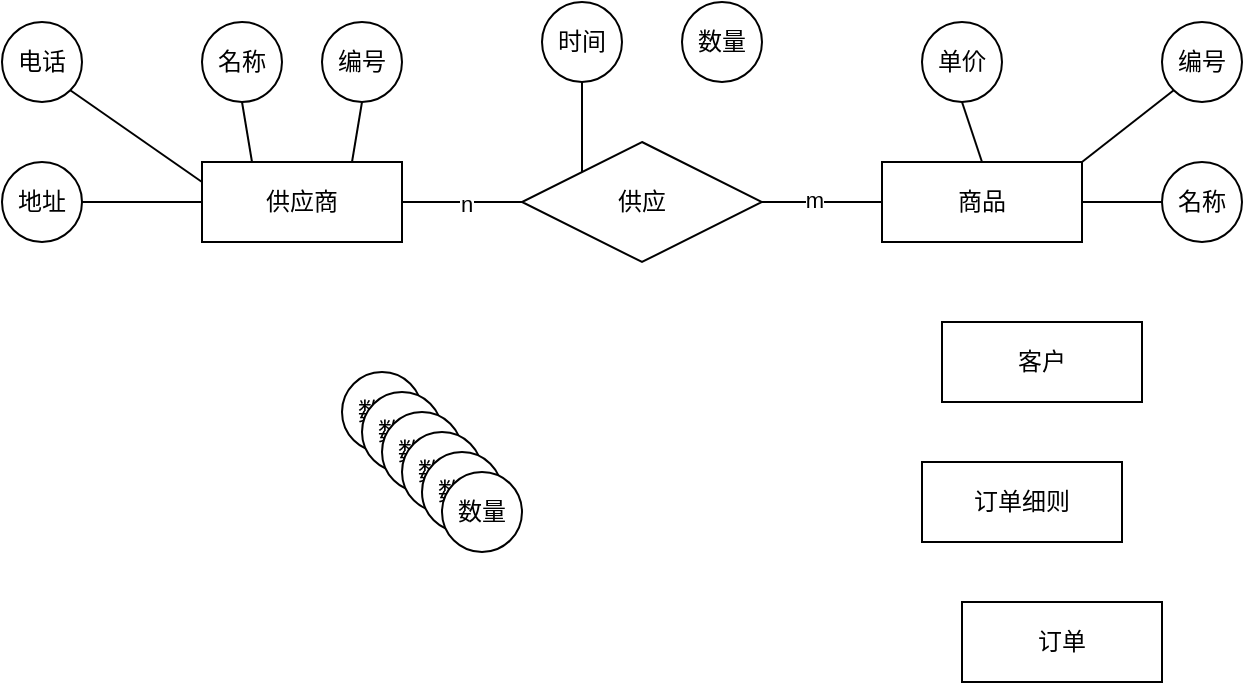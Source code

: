 <mxfile version="21.7.4" type="github">
  <diagram name="Page-1" id="e56a1550-8fbb-45ad-956c-1786394a9013">
    <mxGraphModel dx="1420" dy="0" grid="1" gridSize="10" guides="1" tooltips="1" connect="1" arrows="1" fold="1" page="1" pageScale="1" pageWidth="1100" pageHeight="850" background="none" math="0" shadow="0">
      <root>
        <mxCell id="0" />
        <mxCell id="1" parent="0" />
        <mxCell id="G2uAnkd9o9rANrzZQ9Fx-1" value="商品" style="whiteSpace=wrap;html=1;align=center;fillColor=default;" vertex="1" parent="1">
          <mxGeometry x="580" y="320" width="100" height="40" as="geometry" />
        </mxCell>
        <mxCell id="G2uAnkd9o9rANrzZQ9Fx-2" value="供应商" style="whiteSpace=wrap;html=1;align=center;fillColor=default;" vertex="1" parent="1">
          <mxGeometry x="240" y="320" width="100" height="40" as="geometry" />
        </mxCell>
        <mxCell id="G2uAnkd9o9rANrzZQ9Fx-3" value="客户" style="whiteSpace=wrap;html=1;align=center;fillColor=default;" vertex="1" parent="1">
          <mxGeometry x="610" y="400" width="100" height="40" as="geometry" />
        </mxCell>
        <mxCell id="G2uAnkd9o9rANrzZQ9Fx-4" value="订单" style="whiteSpace=wrap;html=1;align=center;fillColor=default;" vertex="1" parent="1">
          <mxGeometry x="620" y="540" width="100" height="40" as="geometry" />
        </mxCell>
        <mxCell id="G2uAnkd9o9rANrzZQ9Fx-5" value="订单细则" style="whiteSpace=wrap;html=1;align=center;fillColor=default;" vertex="1" parent="1">
          <mxGeometry x="600" y="470" width="100" height="40" as="geometry" />
        </mxCell>
        <mxCell id="G2uAnkd9o9rANrzZQ9Fx-7" value="编号" style="ellipse;whiteSpace=wrap;html=1;align=center;" vertex="1" parent="1">
          <mxGeometry x="300" y="250" width="40" height="40" as="geometry" />
        </mxCell>
        <mxCell id="G2uAnkd9o9rANrzZQ9Fx-9" value="名称" style="ellipse;whiteSpace=wrap;html=1;align=center;" vertex="1" parent="1">
          <mxGeometry x="240" y="250" width="40" height="40" as="geometry" />
        </mxCell>
        <mxCell id="G2uAnkd9o9rANrzZQ9Fx-13" value="数量" style="ellipse;whiteSpace=wrap;html=1;align=center;" vertex="1" parent="1">
          <mxGeometry x="310" y="425" width="40" height="40" as="geometry" />
        </mxCell>
        <mxCell id="G2uAnkd9o9rANrzZQ9Fx-14" value="单价" style="ellipse;whiteSpace=wrap;html=1;align=center;" vertex="1" parent="1">
          <mxGeometry x="600" y="250" width="40" height="40" as="geometry" />
        </mxCell>
        <mxCell id="G2uAnkd9o9rANrzZQ9Fx-15" value="电话" style="ellipse;whiteSpace=wrap;html=1;align=center;" vertex="1" parent="1">
          <mxGeometry x="140" y="250" width="40" height="40" as="geometry" />
        </mxCell>
        <mxCell id="G2uAnkd9o9rANrzZQ9Fx-16" value="地址" style="ellipse;whiteSpace=wrap;html=1;align=center;" vertex="1" parent="1">
          <mxGeometry x="140" y="320" width="40" height="40" as="geometry" />
        </mxCell>
        <mxCell id="G2uAnkd9o9rANrzZQ9Fx-17" value="编号" style="ellipse;whiteSpace=wrap;html=1;align=center;" vertex="1" parent="1">
          <mxGeometry x="720" y="250" width="40" height="40" as="geometry" />
        </mxCell>
        <mxCell id="G2uAnkd9o9rANrzZQ9Fx-18" value="名称" style="ellipse;whiteSpace=wrap;html=1;align=center;" vertex="1" parent="1">
          <mxGeometry x="720" y="320" width="40" height="40" as="geometry" />
        </mxCell>
        <mxCell id="G2uAnkd9o9rANrzZQ9Fx-22" value="" style="endArrow=none;html=1;rounded=0;exitX=1;exitY=0.5;exitDx=0;exitDy=0;entryX=0;entryY=0.5;entryDx=0;entryDy=0;" edge="1" parent="1" source="G2uAnkd9o9rANrzZQ9Fx-2" target="G2uAnkd9o9rANrzZQ9Fx-23">
          <mxGeometry relative="1" as="geometry">
            <mxPoint x="510" y="470" as="sourcePoint" />
            <mxPoint x="440" y="340" as="targetPoint" />
          </mxGeometry>
        </mxCell>
        <mxCell id="G2uAnkd9o9rANrzZQ9Fx-34" value="n" style="edgeLabel;html=1;align=center;verticalAlign=middle;resizable=0;points=[];" vertex="1" connectable="0" parent="G2uAnkd9o9rANrzZQ9Fx-22">
          <mxGeometry x="0.081" y="-1" relative="1" as="geometry">
            <mxPoint x="-1" as="offset" />
          </mxGeometry>
        </mxCell>
        <mxCell id="G2uAnkd9o9rANrzZQ9Fx-23" value="供应" style="shape=rhombus;perimeter=rhombusPerimeter;whiteSpace=wrap;html=1;align=center;" vertex="1" parent="1">
          <mxGeometry x="400" y="310" width="120" height="60" as="geometry" />
        </mxCell>
        <mxCell id="G2uAnkd9o9rANrzZQ9Fx-24" value="" style="endArrow=none;html=1;rounded=0;exitX=1;exitY=0.5;exitDx=0;exitDy=0;entryX=0;entryY=0.5;entryDx=0;entryDy=0;" edge="1" parent="1" source="G2uAnkd9o9rANrzZQ9Fx-23" target="G2uAnkd9o9rANrzZQ9Fx-1">
          <mxGeometry relative="1" as="geometry">
            <mxPoint x="510" y="470" as="sourcePoint" />
            <mxPoint x="670" y="470" as="targetPoint" />
          </mxGeometry>
        </mxCell>
        <mxCell id="G2uAnkd9o9rANrzZQ9Fx-35" value="m" style="edgeLabel;html=1;align=center;verticalAlign=middle;resizable=0;points=[];" vertex="1" connectable="0" parent="G2uAnkd9o9rANrzZQ9Fx-24">
          <mxGeometry x="-0.115" y="1" relative="1" as="geometry">
            <mxPoint x="-1" as="offset" />
          </mxGeometry>
        </mxCell>
        <mxCell id="G2uAnkd9o9rANrzZQ9Fx-25" value="" style="endArrow=none;html=1;rounded=0;exitX=0.5;exitY=1;exitDx=0;exitDy=0;entryX=0.5;entryY=0;entryDx=0;entryDy=0;" edge="1" parent="1" source="G2uAnkd9o9rANrzZQ9Fx-14" target="G2uAnkd9o9rANrzZQ9Fx-1">
          <mxGeometry relative="1" as="geometry">
            <mxPoint x="530" y="350" as="sourcePoint" />
            <mxPoint x="590" y="350" as="targetPoint" />
          </mxGeometry>
        </mxCell>
        <mxCell id="G2uAnkd9o9rANrzZQ9Fx-26" value="" style="endArrow=none;html=1;rounded=0;exitX=0.5;exitY=1;exitDx=0;exitDy=0;entryX=0.75;entryY=0;entryDx=0;entryDy=0;" edge="1" parent="1" source="G2uAnkd9o9rANrzZQ9Fx-7" target="G2uAnkd9o9rANrzZQ9Fx-2">
          <mxGeometry relative="1" as="geometry">
            <mxPoint x="540" y="360" as="sourcePoint" />
            <mxPoint x="600" y="360" as="targetPoint" />
          </mxGeometry>
        </mxCell>
        <mxCell id="G2uAnkd9o9rANrzZQ9Fx-27" value="" style="endArrow=none;html=1;rounded=0;exitX=0.5;exitY=1;exitDx=0;exitDy=0;entryX=0.25;entryY=0;entryDx=0;entryDy=0;" edge="1" parent="1" source="G2uAnkd9o9rANrzZQ9Fx-9" target="G2uAnkd9o9rANrzZQ9Fx-2">
          <mxGeometry relative="1" as="geometry">
            <mxPoint x="550" y="370" as="sourcePoint" />
            <mxPoint x="610" y="370" as="targetPoint" />
          </mxGeometry>
        </mxCell>
        <mxCell id="G2uAnkd9o9rANrzZQ9Fx-28" value="" style="endArrow=none;html=1;rounded=0;exitX=1;exitY=0.5;exitDx=0;exitDy=0;entryX=0;entryY=0.5;entryDx=0;entryDy=0;" edge="1" parent="1" source="G2uAnkd9o9rANrzZQ9Fx-16" target="G2uAnkd9o9rANrzZQ9Fx-2">
          <mxGeometry relative="1" as="geometry">
            <mxPoint x="560" y="380" as="sourcePoint" />
            <mxPoint x="620" y="380" as="targetPoint" />
          </mxGeometry>
        </mxCell>
        <mxCell id="G2uAnkd9o9rANrzZQ9Fx-29" value="" style="endArrow=none;html=1;rounded=0;exitX=1;exitY=1;exitDx=0;exitDy=0;entryX=0;entryY=0.25;entryDx=0;entryDy=0;" edge="1" parent="1" source="G2uAnkd9o9rANrzZQ9Fx-15" target="G2uAnkd9o9rANrzZQ9Fx-2">
          <mxGeometry relative="1" as="geometry">
            <mxPoint x="570" y="390" as="sourcePoint" />
            <mxPoint x="630" y="390" as="targetPoint" />
          </mxGeometry>
        </mxCell>
        <mxCell id="G2uAnkd9o9rANrzZQ9Fx-30" value="" style="endArrow=none;html=1;rounded=0;exitX=0;exitY=0.5;exitDx=0;exitDy=0;entryX=1;entryY=0.5;entryDx=0;entryDy=0;" edge="1" parent="1" source="G2uAnkd9o9rANrzZQ9Fx-18" target="G2uAnkd9o9rANrzZQ9Fx-1">
          <mxGeometry relative="1" as="geometry">
            <mxPoint x="640" y="300" as="sourcePoint" />
            <mxPoint x="640" y="330" as="targetPoint" />
          </mxGeometry>
        </mxCell>
        <mxCell id="G2uAnkd9o9rANrzZQ9Fx-31" value="" style="endArrow=none;html=1;rounded=0;exitX=0;exitY=1;exitDx=0;exitDy=0;entryX=1;entryY=0;entryDx=0;entryDy=0;" edge="1" parent="1" source="G2uAnkd9o9rANrzZQ9Fx-17" target="G2uAnkd9o9rANrzZQ9Fx-1">
          <mxGeometry relative="1" as="geometry">
            <mxPoint x="650" y="310" as="sourcePoint" />
            <mxPoint x="650" y="340" as="targetPoint" />
          </mxGeometry>
        </mxCell>
        <mxCell id="G2uAnkd9o9rANrzZQ9Fx-36" value="数量" style="ellipse;whiteSpace=wrap;html=1;align=center;" vertex="1" parent="1">
          <mxGeometry x="320" y="435" width="40" height="40" as="geometry" />
        </mxCell>
        <mxCell id="G2uAnkd9o9rANrzZQ9Fx-37" value="数量" style="ellipse;whiteSpace=wrap;html=1;align=center;" vertex="1" parent="1">
          <mxGeometry x="330" y="445" width="40" height="40" as="geometry" />
        </mxCell>
        <mxCell id="G2uAnkd9o9rANrzZQ9Fx-38" value="数量" style="ellipse;whiteSpace=wrap;html=1;align=center;" vertex="1" parent="1">
          <mxGeometry x="340" y="455" width="40" height="40" as="geometry" />
        </mxCell>
        <mxCell id="G2uAnkd9o9rANrzZQ9Fx-39" value="数量" style="ellipse;whiteSpace=wrap;html=1;align=center;" vertex="1" parent="1">
          <mxGeometry x="350" y="465" width="40" height="40" as="geometry" />
        </mxCell>
        <mxCell id="G2uAnkd9o9rANrzZQ9Fx-40" value="数量" style="ellipse;whiteSpace=wrap;html=1;align=center;" vertex="1" parent="1">
          <mxGeometry x="360" y="475" width="40" height="40" as="geometry" />
        </mxCell>
        <mxCell id="G2uAnkd9o9rANrzZQ9Fx-41" value="数量" style="ellipse;whiteSpace=wrap;html=1;align=center;" vertex="1" parent="1">
          <mxGeometry x="480" y="240" width="40" height="40" as="geometry" />
        </mxCell>
        <mxCell id="G2uAnkd9o9rANrzZQ9Fx-42" value="时间" style="ellipse;whiteSpace=wrap;html=1;align=center;" vertex="1" parent="1">
          <mxGeometry x="410" y="240" width="40" height="40" as="geometry" />
        </mxCell>
        <mxCell id="G2uAnkd9o9rANrzZQ9Fx-43" value="" style="endArrow=none;html=1;rounded=0;exitX=0.5;exitY=1;exitDx=0;exitDy=0;entryX=0;entryY=0;entryDx=0;entryDy=0;" edge="1" parent="1" source="G2uAnkd9o9rANrzZQ9Fx-42" target="G2uAnkd9o9rANrzZQ9Fx-23">
          <mxGeometry relative="1" as="geometry">
            <mxPoint x="510" y="470" as="sourcePoint" />
            <mxPoint x="670" y="470" as="targetPoint" />
          </mxGeometry>
        </mxCell>
      </root>
    </mxGraphModel>
  </diagram>
</mxfile>
